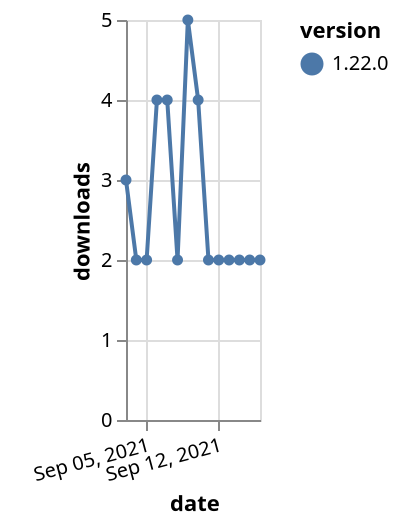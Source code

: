 {"$schema": "https://vega.github.io/schema/vega-lite/v5.json", "description": "A simple bar chart with embedded data.", "data": {"values": [{"date": "2021-09-03", "total": 3051, "delta": 3, "version": "1.22.0"}, {"date": "2021-09-04", "total": 3053, "delta": 2, "version": "1.22.0"}, {"date": "2021-09-05", "total": 3055, "delta": 2, "version": "1.22.0"}, {"date": "2021-09-06", "total": 3059, "delta": 4, "version": "1.22.0"}, {"date": "2021-09-07", "total": 3063, "delta": 4, "version": "1.22.0"}, {"date": "2021-09-08", "total": 3065, "delta": 2, "version": "1.22.0"}, {"date": "2021-09-09", "total": 3070, "delta": 5, "version": "1.22.0"}, {"date": "2021-09-10", "total": 3074, "delta": 4, "version": "1.22.0"}, {"date": "2021-09-11", "total": 3076, "delta": 2, "version": "1.22.0"}, {"date": "2021-09-12", "total": 3078, "delta": 2, "version": "1.22.0"}, {"date": "2021-09-13", "total": 3080, "delta": 2, "version": "1.22.0"}, {"date": "2021-09-14", "total": 3082, "delta": 2, "version": "1.22.0"}, {"date": "2021-09-15", "total": 3084, "delta": 2, "version": "1.22.0"}, {"date": "2021-09-16", "total": 3086, "delta": 2, "version": "1.22.0"}]}, "width": "container", "mark": {"type": "line", "point": {"filled": true}}, "encoding": {"x": {"field": "date", "type": "temporal", "timeUnit": "yearmonthdate", "title": "date", "axis": {"labelAngle": -15}}, "y": {"field": "delta", "type": "quantitative", "title": "downloads"}, "color": {"field": "version", "type": "nominal"}, "tooltip": {"field": "delta"}}}